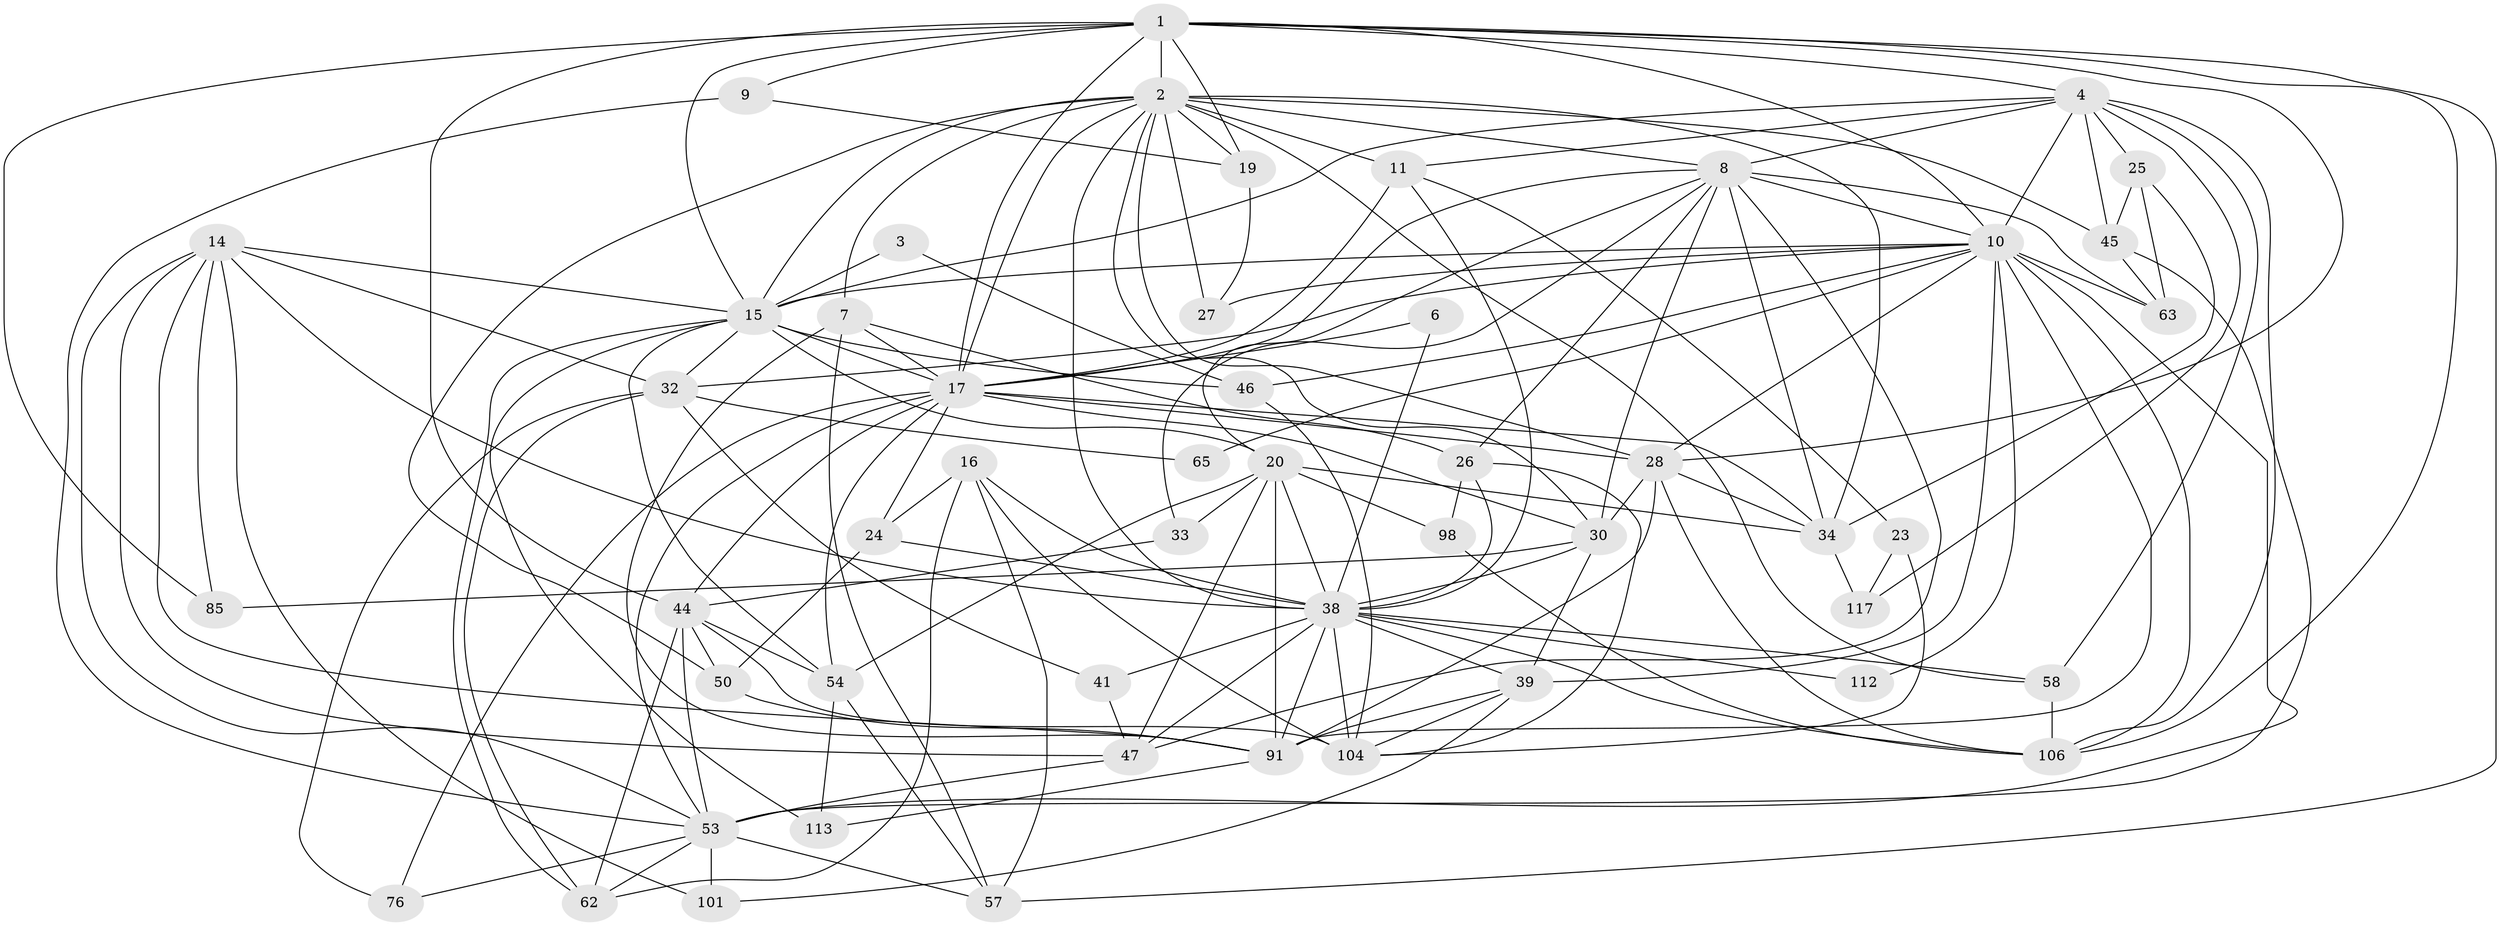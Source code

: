 // original degree distribution, {6: 0.09375, 4: 0.2421875, 2: 0.1328125, 5: 0.171875, 3: 0.296875, 7: 0.046875, 8: 0.015625}
// Generated by graph-tools (version 1.1) at 2025/18/03/04/25 18:18:44]
// undirected, 51 vertices, 159 edges
graph export_dot {
graph [start="1"]
  node [color=gray90,style=filled];
  1 [super="+21+90+5"];
  2 [super="+35+13+42"];
  3;
  4 [super="+51"];
  6;
  7 [super="+119"];
  8 [super="+86+110"];
  9;
  10 [super="+95+18+94+12"];
  11 [super="+61+79"];
  14 [super="+124"];
  15 [super="+107+73+120+52"];
  16 [super="+116"];
  17 [super="+40+22"];
  19 [super="+96"];
  20 [super="+55"];
  23 [super="+29"];
  24;
  25;
  26 [super="+31+125"];
  27;
  28 [super="+36"];
  30 [super="+67+115"];
  32 [super="+43+118"];
  33;
  34 [super="+37"];
  38 [super="+59+75+88"];
  39 [super="+89"];
  41;
  44 [super="+111+128+97"];
  45;
  46 [super="+56"];
  47 [super="+49"];
  50 [super="+78"];
  53 [super="+121+64+66"];
  54 [super="+80"];
  57;
  58;
  62;
  63;
  65;
  76;
  85;
  91 [super="+114+127"];
  98;
  101;
  104 [super="+105"];
  106;
  112;
  113;
  117;
  1 -- 85;
  1 -- 19;
  1 -- 28;
  1 -- 15 [weight=2];
  1 -- 10;
  1 -- 17;
  1 -- 44;
  1 -- 57;
  1 -- 2;
  1 -- 4;
  1 -- 9;
  1 -- 106;
  2 -- 27;
  2 -- 38 [weight=2];
  2 -- 34;
  2 -- 8;
  2 -- 45 [weight=2];
  2 -- 50;
  2 -- 28;
  2 -- 11 [weight=3];
  2 -- 17 [weight=2];
  2 -- 19;
  2 -- 7 [weight=2];
  2 -- 58;
  2 -- 15;
  2 -- 30;
  3 -- 15;
  3 -- 46;
  4 -- 25 [weight=2];
  4 -- 8;
  4 -- 58;
  4 -- 106;
  4 -- 11;
  4 -- 45;
  4 -- 117;
  4 -- 10;
  4 -- 15;
  6 -- 38;
  6 -- 17;
  7 -- 57;
  7 -- 91;
  7 -- 17 [weight=2];
  7 -- 26;
  8 -- 33 [weight=2];
  8 -- 34 [weight=2];
  8 -- 26;
  8 -- 63;
  8 -- 47;
  8 -- 10;
  8 -- 20;
  8 -- 17;
  8 -- 30;
  9 -- 19;
  9 -- 53;
  10 -- 32;
  10 -- 112;
  10 -- 91 [weight=2];
  10 -- 28;
  10 -- 63;
  10 -- 65;
  10 -- 15;
  10 -- 106;
  10 -- 27;
  10 -- 46;
  10 -- 53 [weight=3];
  10 -- 39;
  11 -- 38;
  11 -- 23;
  11 -- 17;
  14 -- 85;
  14 -- 32;
  14 -- 38;
  14 -- 15;
  14 -- 53;
  14 -- 47;
  14 -- 91;
  14 -- 101;
  15 -- 46;
  15 -- 113;
  15 -- 62;
  15 -- 20;
  15 -- 32;
  15 -- 54;
  15 -- 17;
  16 -- 62;
  16 -- 38;
  16 -- 104;
  16 -- 24;
  16 -- 57;
  17 -- 44;
  17 -- 24;
  17 -- 30;
  17 -- 34;
  17 -- 28;
  17 -- 53;
  17 -- 54;
  17 -- 76;
  19 -- 27;
  20 -- 98;
  20 -- 47;
  20 -- 33;
  20 -- 34 [weight=2];
  20 -- 38 [weight=2];
  20 -- 91;
  20 -- 54;
  23 -- 117;
  23 -- 104;
  24 -- 50;
  24 -- 38;
  25 -- 63;
  25 -- 34;
  25 -- 45;
  26 -- 38;
  26 -- 98;
  26 -- 104;
  28 -- 91;
  28 -- 34;
  28 -- 106;
  28 -- 30;
  30 -- 85;
  30 -- 38;
  30 -- 39;
  32 -- 62;
  32 -- 65;
  32 -- 41;
  32 -- 76;
  33 -- 44;
  34 -- 117;
  38 -- 41;
  38 -- 104;
  38 -- 47;
  38 -- 112;
  38 -- 58;
  38 -- 39;
  38 -- 106;
  38 -- 91;
  39 -- 101;
  39 -- 91;
  39 -- 104;
  41 -- 47;
  44 -- 62;
  44 -- 104 [weight=2];
  44 -- 53;
  44 -- 50;
  44 -- 54;
  45 -- 63;
  45 -- 53;
  46 -- 104;
  47 -- 53;
  50 -- 91;
  53 -- 101;
  53 -- 57;
  53 -- 76;
  53 -- 62;
  54 -- 57;
  54 -- 113;
  58 -- 106;
  91 -- 113;
  98 -- 106;
}

